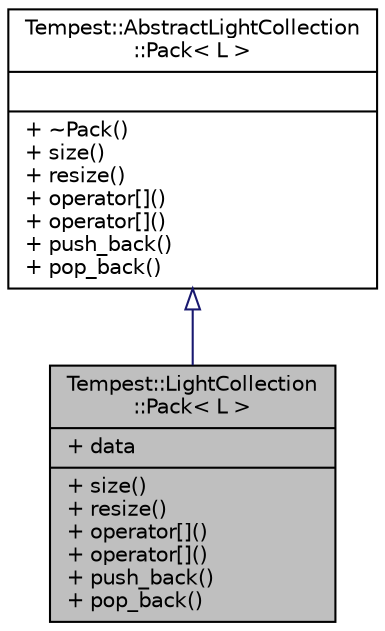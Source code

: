 digraph "Tempest::LightCollection::Pack&lt; L &gt;"
{
  edge [fontname="Helvetica",fontsize="10",labelfontname="Helvetica",labelfontsize="10"];
  node [fontname="Helvetica",fontsize="10",shape=record];
  Node2 [label="{Tempest::LightCollection\l::Pack\< L \>\n|+ data\l|+ size()\l+ resize()\l+ operator[]()\l+ operator[]()\l+ push_back()\l+ pop_back()\l}",height=0.2,width=0.4,color="black", fillcolor="grey75", style="filled", fontcolor="black"];
  Node3 -> Node2 [dir="back",color="midnightblue",fontsize="10",style="solid",arrowtail="onormal",fontname="Helvetica"];
  Node3 [label="{Tempest::AbstractLightCollection\l::Pack\< L \>\n||+ ~Pack()\l+ size()\l+ resize()\l+ operator[]()\l+ operator[]()\l+ push_back()\l+ pop_back()\l}",height=0.2,width=0.4,color="black", fillcolor="white", style="filled",URL="$class_tempest_1_1_abstract_light_collection_1_1_pack.html"];
}
